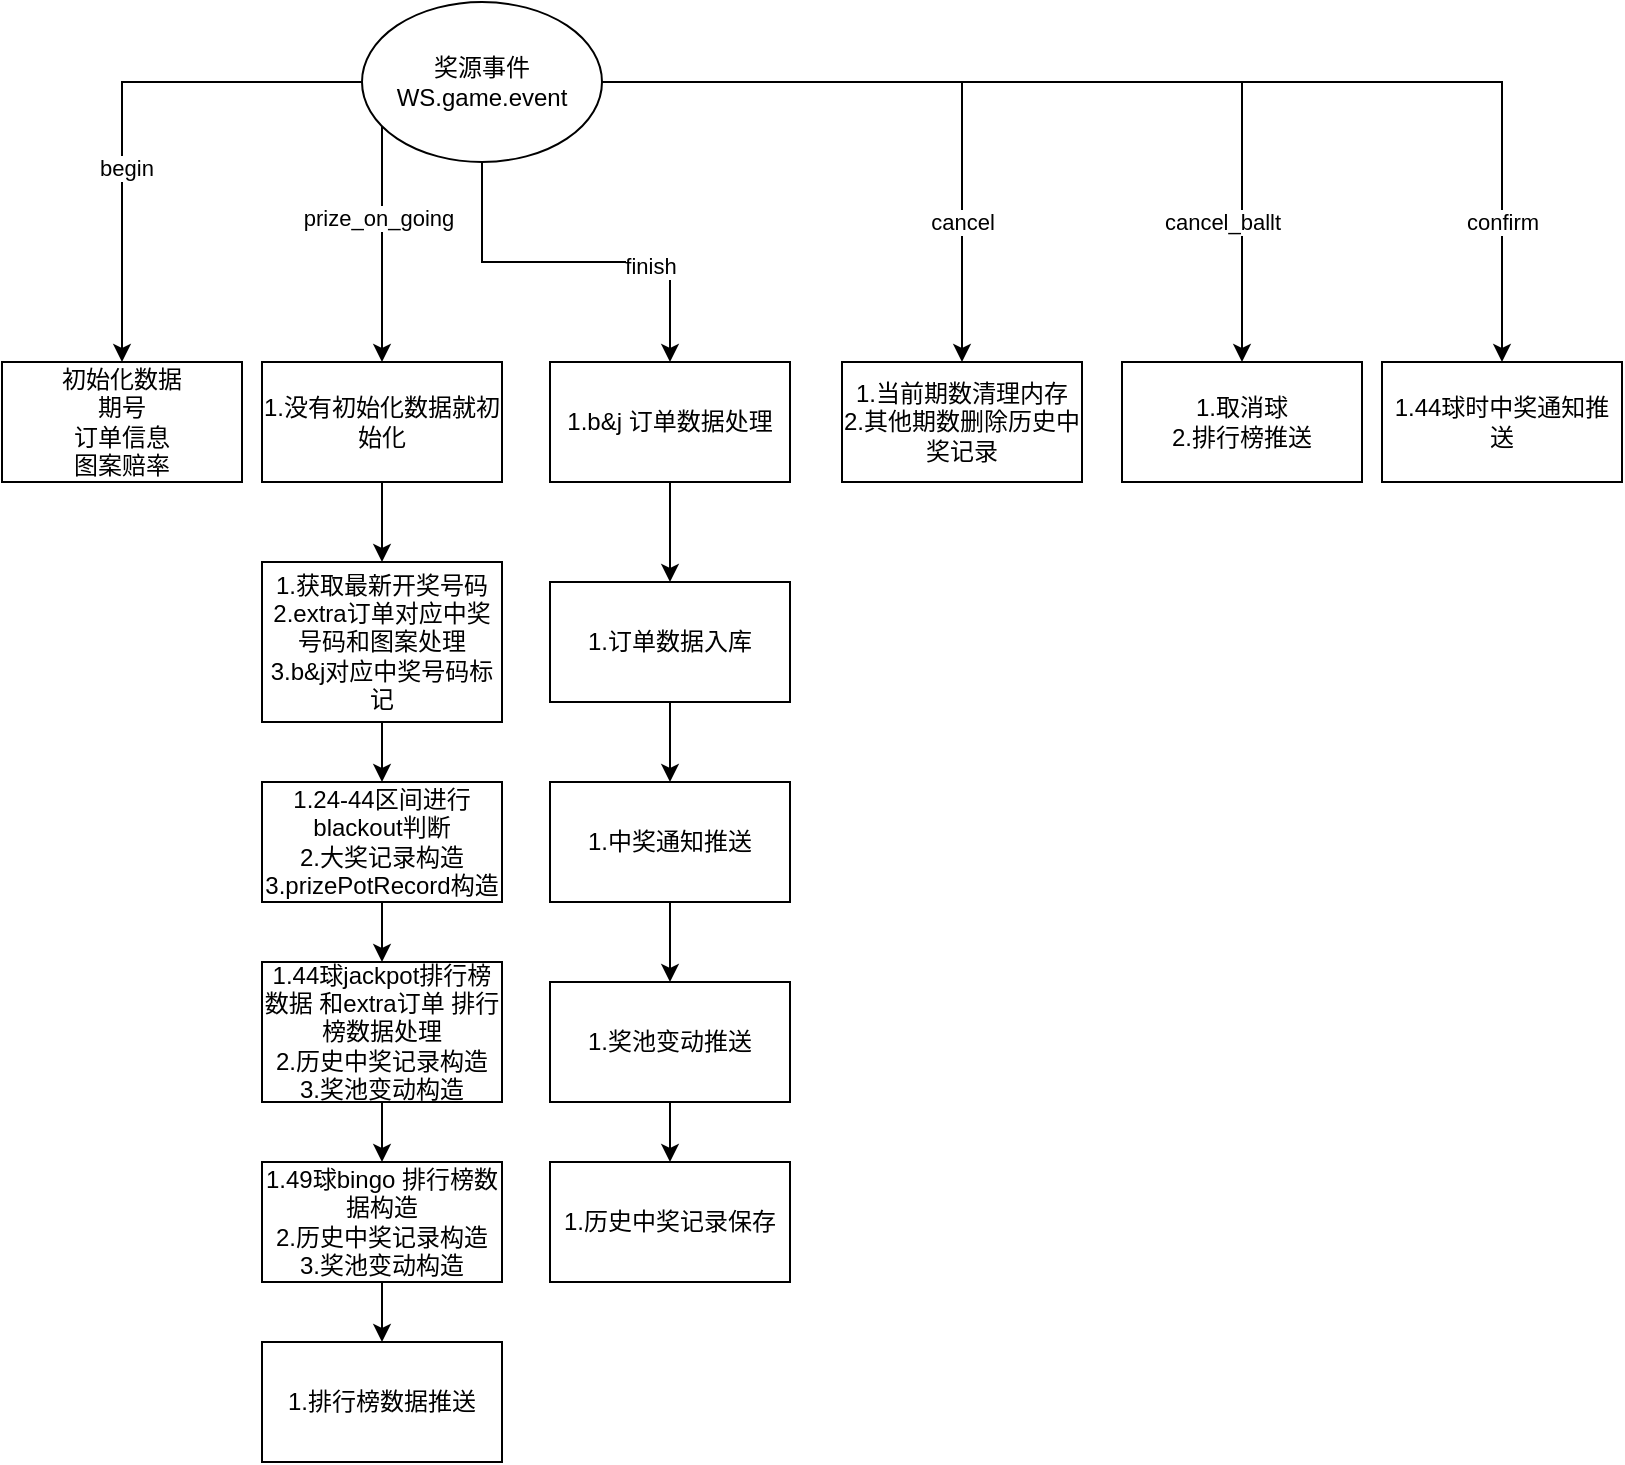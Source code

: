 <mxfile version="21.1.1" type="github">
  <diagram name="第 1 页" id="E0SNLMHhTtpIy8m0_c5T">
    <mxGraphModel dx="1168" dy="686" grid="1" gridSize="10" guides="1" tooltips="1" connect="1" arrows="1" fold="1" page="1" pageScale="1" pageWidth="827" pageHeight="1169" math="0" shadow="0">
      <root>
        <mxCell id="0" />
        <mxCell id="1" parent="0" />
        <mxCell id="g50fVw6pL1AldvY3V3ik-3" style="edgeStyle=orthogonalEdgeStyle;rounded=0;orthogonalLoop=1;jettySize=auto;html=1;entryX=0.5;entryY=0;entryDx=0;entryDy=0;" edge="1" parent="1" source="g50fVw6pL1AldvY3V3ik-1" target="g50fVw6pL1AldvY3V3ik-5">
          <mxGeometry relative="1" as="geometry">
            <mxPoint x="60" y="200" as="targetPoint" />
            <Array as="points">
              <mxPoint x="70" y="70" />
              <mxPoint x="70" y="210" />
            </Array>
          </mxGeometry>
        </mxCell>
        <mxCell id="g50fVw6pL1AldvY3V3ik-4" value="begin" style="edgeLabel;html=1;align=center;verticalAlign=middle;resizable=0;points=[];" vertex="1" connectable="0" parent="g50fVw6pL1AldvY3V3ik-3">
          <mxGeometry x="0.252" y="2" relative="1" as="geometry">
            <mxPoint as="offset" />
          </mxGeometry>
        </mxCell>
        <mxCell id="g50fVw6pL1AldvY3V3ik-6" style="edgeStyle=orthogonalEdgeStyle;rounded=0;orthogonalLoop=1;jettySize=auto;html=1;entryX=0.5;entryY=0;entryDx=0;entryDy=0;" edge="1" parent="1" source="g50fVw6pL1AldvY3V3ik-1" target="g50fVw6pL1AldvY3V3ik-7">
          <mxGeometry relative="1" as="geometry">
            <mxPoint x="250" y="220" as="targetPoint" />
            <Array as="points">
              <mxPoint x="200" y="130" />
              <mxPoint x="200" y="130" />
            </Array>
          </mxGeometry>
        </mxCell>
        <mxCell id="g50fVw6pL1AldvY3V3ik-8" value="prize_on_going" style="edgeLabel;html=1;align=center;verticalAlign=middle;resizable=0;points=[];" vertex="1" connectable="0" parent="g50fVw6pL1AldvY3V3ik-6">
          <mxGeometry x="-0.222" y="-2" relative="1" as="geometry">
            <mxPoint as="offset" />
          </mxGeometry>
        </mxCell>
        <mxCell id="g50fVw6pL1AldvY3V3ik-23" style="edgeStyle=orthogonalEdgeStyle;rounded=0;orthogonalLoop=1;jettySize=auto;html=1;" edge="1" parent="1" source="g50fVw6pL1AldvY3V3ik-1" target="g50fVw6pL1AldvY3V3ik-22">
          <mxGeometry relative="1" as="geometry" />
        </mxCell>
        <mxCell id="g50fVw6pL1AldvY3V3ik-24" value="f" style="edgeLabel;html=1;align=center;verticalAlign=middle;resizable=0;points=[];" vertex="1" connectable="0" parent="g50fVw6pL1AldvY3V3ik-23">
          <mxGeometry x="0.32" relative="1" as="geometry">
            <mxPoint as="offset" />
          </mxGeometry>
        </mxCell>
        <mxCell id="g50fVw6pL1AldvY3V3ik-25" value="finish" style="edgeLabel;html=1;align=center;verticalAlign=middle;resizable=0;points=[];" vertex="1" connectable="0" parent="g50fVw6pL1AldvY3V3ik-23">
          <mxGeometry x="0.381" y="-2" relative="1" as="geometry">
            <mxPoint as="offset" />
          </mxGeometry>
        </mxCell>
        <mxCell id="g50fVw6pL1AldvY3V3ik-36" style="edgeStyle=orthogonalEdgeStyle;rounded=0;orthogonalLoop=1;jettySize=auto;html=1;entryX=0.5;entryY=0;entryDx=0;entryDy=0;" edge="1" parent="1" source="g50fVw6pL1AldvY3V3ik-1" target="g50fVw6pL1AldvY3V3ik-35">
          <mxGeometry relative="1" as="geometry" />
        </mxCell>
        <mxCell id="g50fVw6pL1AldvY3V3ik-37" value="cancel" style="edgeLabel;html=1;align=center;verticalAlign=middle;resizable=0;points=[];" vertex="1" connectable="0" parent="g50fVw6pL1AldvY3V3ik-36">
          <mxGeometry x="0.125" y="3" relative="1" as="geometry">
            <mxPoint x="-3" y="70" as="offset" />
          </mxGeometry>
        </mxCell>
        <mxCell id="g50fVw6pL1AldvY3V3ik-39" style="edgeStyle=orthogonalEdgeStyle;rounded=0;orthogonalLoop=1;jettySize=auto;html=1;entryX=0.5;entryY=0;entryDx=0;entryDy=0;" edge="1" parent="1" source="g50fVw6pL1AldvY3V3ik-1" target="g50fVw6pL1AldvY3V3ik-38">
          <mxGeometry relative="1" as="geometry" />
        </mxCell>
        <mxCell id="g50fVw6pL1AldvY3V3ik-40" value="cancel_ballt" style="edgeLabel;html=1;align=center;verticalAlign=middle;resizable=0;points=[];" vertex="1" connectable="0" parent="g50fVw6pL1AldvY3V3ik-39">
          <mxGeometry x="0.261" y="-1" relative="1" as="geometry">
            <mxPoint x="20" y="69" as="offset" />
          </mxGeometry>
        </mxCell>
        <mxCell id="g50fVw6pL1AldvY3V3ik-42" style="edgeStyle=orthogonalEdgeStyle;rounded=0;orthogonalLoop=1;jettySize=auto;html=1;entryX=0.5;entryY=0;entryDx=0;entryDy=0;" edge="1" parent="1" source="g50fVw6pL1AldvY3V3ik-1" target="g50fVw6pL1AldvY3V3ik-41">
          <mxGeometry relative="1" as="geometry" />
        </mxCell>
        <mxCell id="g50fVw6pL1AldvY3V3ik-43" value="confirm" style="edgeLabel;html=1;align=center;verticalAlign=middle;resizable=0;points=[];" vertex="1" connectable="0" parent="g50fVw6pL1AldvY3V3ik-42">
          <mxGeometry x="0.383" y="-1" relative="1" as="geometry">
            <mxPoint x="42" y="69" as="offset" />
          </mxGeometry>
        </mxCell>
        <mxCell id="g50fVw6pL1AldvY3V3ik-1" value="奖源事件&lt;br&gt;WS.game.event" style="ellipse;whiteSpace=wrap;html=1;" vertex="1" parent="1">
          <mxGeometry x="190" y="30" width="120" height="80" as="geometry" />
        </mxCell>
        <mxCell id="g50fVw6pL1AldvY3V3ik-5" value="初始化数据&lt;br&gt;期号&lt;br&gt;订单信息&lt;br&gt;图案赔率" style="rounded=0;whiteSpace=wrap;html=1;" vertex="1" parent="1">
          <mxGeometry x="10" y="210" width="120" height="60" as="geometry" />
        </mxCell>
        <mxCell id="g50fVw6pL1AldvY3V3ik-9" style="edgeStyle=orthogonalEdgeStyle;rounded=0;orthogonalLoop=1;jettySize=auto;html=1;" edge="1" parent="1" source="g50fVw6pL1AldvY3V3ik-7" target="g50fVw6pL1AldvY3V3ik-10">
          <mxGeometry relative="1" as="geometry">
            <mxPoint x="200" y="320" as="targetPoint" />
          </mxGeometry>
        </mxCell>
        <mxCell id="g50fVw6pL1AldvY3V3ik-7" value="1.没有初始化数据就初始化&lt;br&gt;" style="rounded=0;whiteSpace=wrap;html=1;" vertex="1" parent="1">
          <mxGeometry x="140" y="210" width="120" height="60" as="geometry" />
        </mxCell>
        <mxCell id="g50fVw6pL1AldvY3V3ik-11" style="edgeStyle=orthogonalEdgeStyle;rounded=0;orthogonalLoop=1;jettySize=auto;html=1;" edge="1" parent="1" source="g50fVw6pL1AldvY3V3ik-10">
          <mxGeometry relative="1" as="geometry">
            <mxPoint x="200" y="420" as="targetPoint" />
          </mxGeometry>
        </mxCell>
        <mxCell id="g50fVw6pL1AldvY3V3ik-10" value="1.获取最新开奖号码&lt;br&gt;2.extra订单对应中奖号码和图案处理&lt;br&gt;3.b&amp;amp;j对应中奖号码标记&lt;br&gt;" style="rounded=0;whiteSpace=wrap;html=1;" vertex="1" parent="1">
          <mxGeometry x="140" y="310" width="120" height="80" as="geometry" />
        </mxCell>
        <mxCell id="g50fVw6pL1AldvY3V3ik-15" value="" style="edgeStyle=orthogonalEdgeStyle;rounded=0;orthogonalLoop=1;jettySize=auto;html=1;" edge="1" parent="1" source="g50fVw6pL1AldvY3V3ik-12" target="g50fVw6pL1AldvY3V3ik-14">
          <mxGeometry relative="1" as="geometry" />
        </mxCell>
        <mxCell id="g50fVw6pL1AldvY3V3ik-12" value="1.24-44区间进行blackout判断&lt;br&gt;2.大奖记录构造&lt;br&gt;3.prizePotRecord构造" style="rounded=0;whiteSpace=wrap;html=1;" vertex="1" parent="1">
          <mxGeometry x="140" y="420" width="120" height="60" as="geometry" />
        </mxCell>
        <mxCell id="g50fVw6pL1AldvY3V3ik-17" value="" style="edgeStyle=orthogonalEdgeStyle;rounded=0;orthogonalLoop=1;jettySize=auto;html=1;" edge="1" parent="1" source="g50fVw6pL1AldvY3V3ik-14" target="g50fVw6pL1AldvY3V3ik-16">
          <mxGeometry relative="1" as="geometry" />
        </mxCell>
        <mxCell id="g50fVw6pL1AldvY3V3ik-14" value="1.44球jackpot排行榜数据 和extra订单 排行榜数据处理&lt;br&gt;2.历史中奖记录构造&lt;br&gt;3.奖池变动构造" style="whiteSpace=wrap;html=1;rounded=0;" vertex="1" parent="1">
          <mxGeometry x="140" y="510" width="120" height="70" as="geometry" />
        </mxCell>
        <mxCell id="g50fVw6pL1AldvY3V3ik-19" value="" style="edgeStyle=orthogonalEdgeStyle;rounded=0;orthogonalLoop=1;jettySize=auto;html=1;" edge="1" parent="1" source="g50fVw6pL1AldvY3V3ik-16" target="g50fVw6pL1AldvY3V3ik-18">
          <mxGeometry relative="1" as="geometry" />
        </mxCell>
        <mxCell id="g50fVw6pL1AldvY3V3ik-16" value="1.49球bingo 排行榜数据构造&lt;br&gt;2.历史中奖记录构造&lt;br&gt;3.奖池变动构造" style="whiteSpace=wrap;html=1;rounded=0;" vertex="1" parent="1">
          <mxGeometry x="140" y="610" width="120" height="60" as="geometry" />
        </mxCell>
        <mxCell id="g50fVw6pL1AldvY3V3ik-18" value="1.排行榜数据推送" style="whiteSpace=wrap;html=1;rounded=0;" vertex="1" parent="1">
          <mxGeometry x="140" y="700" width="120" height="60" as="geometry" />
        </mxCell>
        <mxCell id="g50fVw6pL1AldvY3V3ik-28" value="" style="edgeStyle=orthogonalEdgeStyle;rounded=0;orthogonalLoop=1;jettySize=auto;html=1;" edge="1" parent="1" source="g50fVw6pL1AldvY3V3ik-22" target="g50fVw6pL1AldvY3V3ik-27">
          <mxGeometry relative="1" as="geometry" />
        </mxCell>
        <mxCell id="g50fVw6pL1AldvY3V3ik-22" value="1.b&amp;amp;j 订单数据处理" style="rounded=0;whiteSpace=wrap;html=1;" vertex="1" parent="1">
          <mxGeometry x="284" y="210" width="120" height="60" as="geometry" />
        </mxCell>
        <mxCell id="g50fVw6pL1AldvY3V3ik-30" value="" style="edgeStyle=orthogonalEdgeStyle;rounded=0;orthogonalLoop=1;jettySize=auto;html=1;" edge="1" parent="1" source="g50fVw6pL1AldvY3V3ik-27" target="g50fVw6pL1AldvY3V3ik-29">
          <mxGeometry relative="1" as="geometry" />
        </mxCell>
        <mxCell id="g50fVw6pL1AldvY3V3ik-27" value="1.订单数据入库" style="whiteSpace=wrap;html=1;rounded=0;" vertex="1" parent="1">
          <mxGeometry x="284" y="320" width="120" height="60" as="geometry" />
        </mxCell>
        <mxCell id="g50fVw6pL1AldvY3V3ik-32" value="" style="edgeStyle=orthogonalEdgeStyle;rounded=0;orthogonalLoop=1;jettySize=auto;html=1;" edge="1" parent="1" source="g50fVw6pL1AldvY3V3ik-29" target="g50fVw6pL1AldvY3V3ik-31">
          <mxGeometry relative="1" as="geometry" />
        </mxCell>
        <mxCell id="g50fVw6pL1AldvY3V3ik-29" value="1.中奖通知推送" style="whiteSpace=wrap;html=1;rounded=0;" vertex="1" parent="1">
          <mxGeometry x="284" y="420" width="120" height="60" as="geometry" />
        </mxCell>
        <mxCell id="g50fVw6pL1AldvY3V3ik-34" value="" style="edgeStyle=orthogonalEdgeStyle;rounded=0;orthogonalLoop=1;jettySize=auto;html=1;" edge="1" parent="1" source="g50fVw6pL1AldvY3V3ik-31" target="g50fVw6pL1AldvY3V3ik-33">
          <mxGeometry relative="1" as="geometry" />
        </mxCell>
        <mxCell id="g50fVw6pL1AldvY3V3ik-31" value="1.奖池变动推送" style="whiteSpace=wrap;html=1;rounded=0;" vertex="1" parent="1">
          <mxGeometry x="284" y="520" width="120" height="60" as="geometry" />
        </mxCell>
        <mxCell id="g50fVw6pL1AldvY3V3ik-33" value="1.历史中奖记录保存" style="whiteSpace=wrap;html=1;rounded=0;" vertex="1" parent="1">
          <mxGeometry x="284" y="610" width="120" height="60" as="geometry" />
        </mxCell>
        <mxCell id="g50fVw6pL1AldvY3V3ik-35" value="1.当前期数清理内存&lt;br&gt;2.其他期数删除历史中奖记录" style="rounded=0;whiteSpace=wrap;html=1;" vertex="1" parent="1">
          <mxGeometry x="430" y="210" width="120" height="60" as="geometry" />
        </mxCell>
        <mxCell id="g50fVw6pL1AldvY3V3ik-38" value="1.取消球&lt;br&gt;2.排行榜推送" style="rounded=0;whiteSpace=wrap;html=1;" vertex="1" parent="1">
          <mxGeometry x="570" y="210" width="120" height="60" as="geometry" />
        </mxCell>
        <mxCell id="g50fVw6pL1AldvY3V3ik-41" value="1.44球时中奖通知推送" style="rounded=0;whiteSpace=wrap;html=1;" vertex="1" parent="1">
          <mxGeometry x="700" y="210" width="120" height="60" as="geometry" />
        </mxCell>
      </root>
    </mxGraphModel>
  </diagram>
</mxfile>
